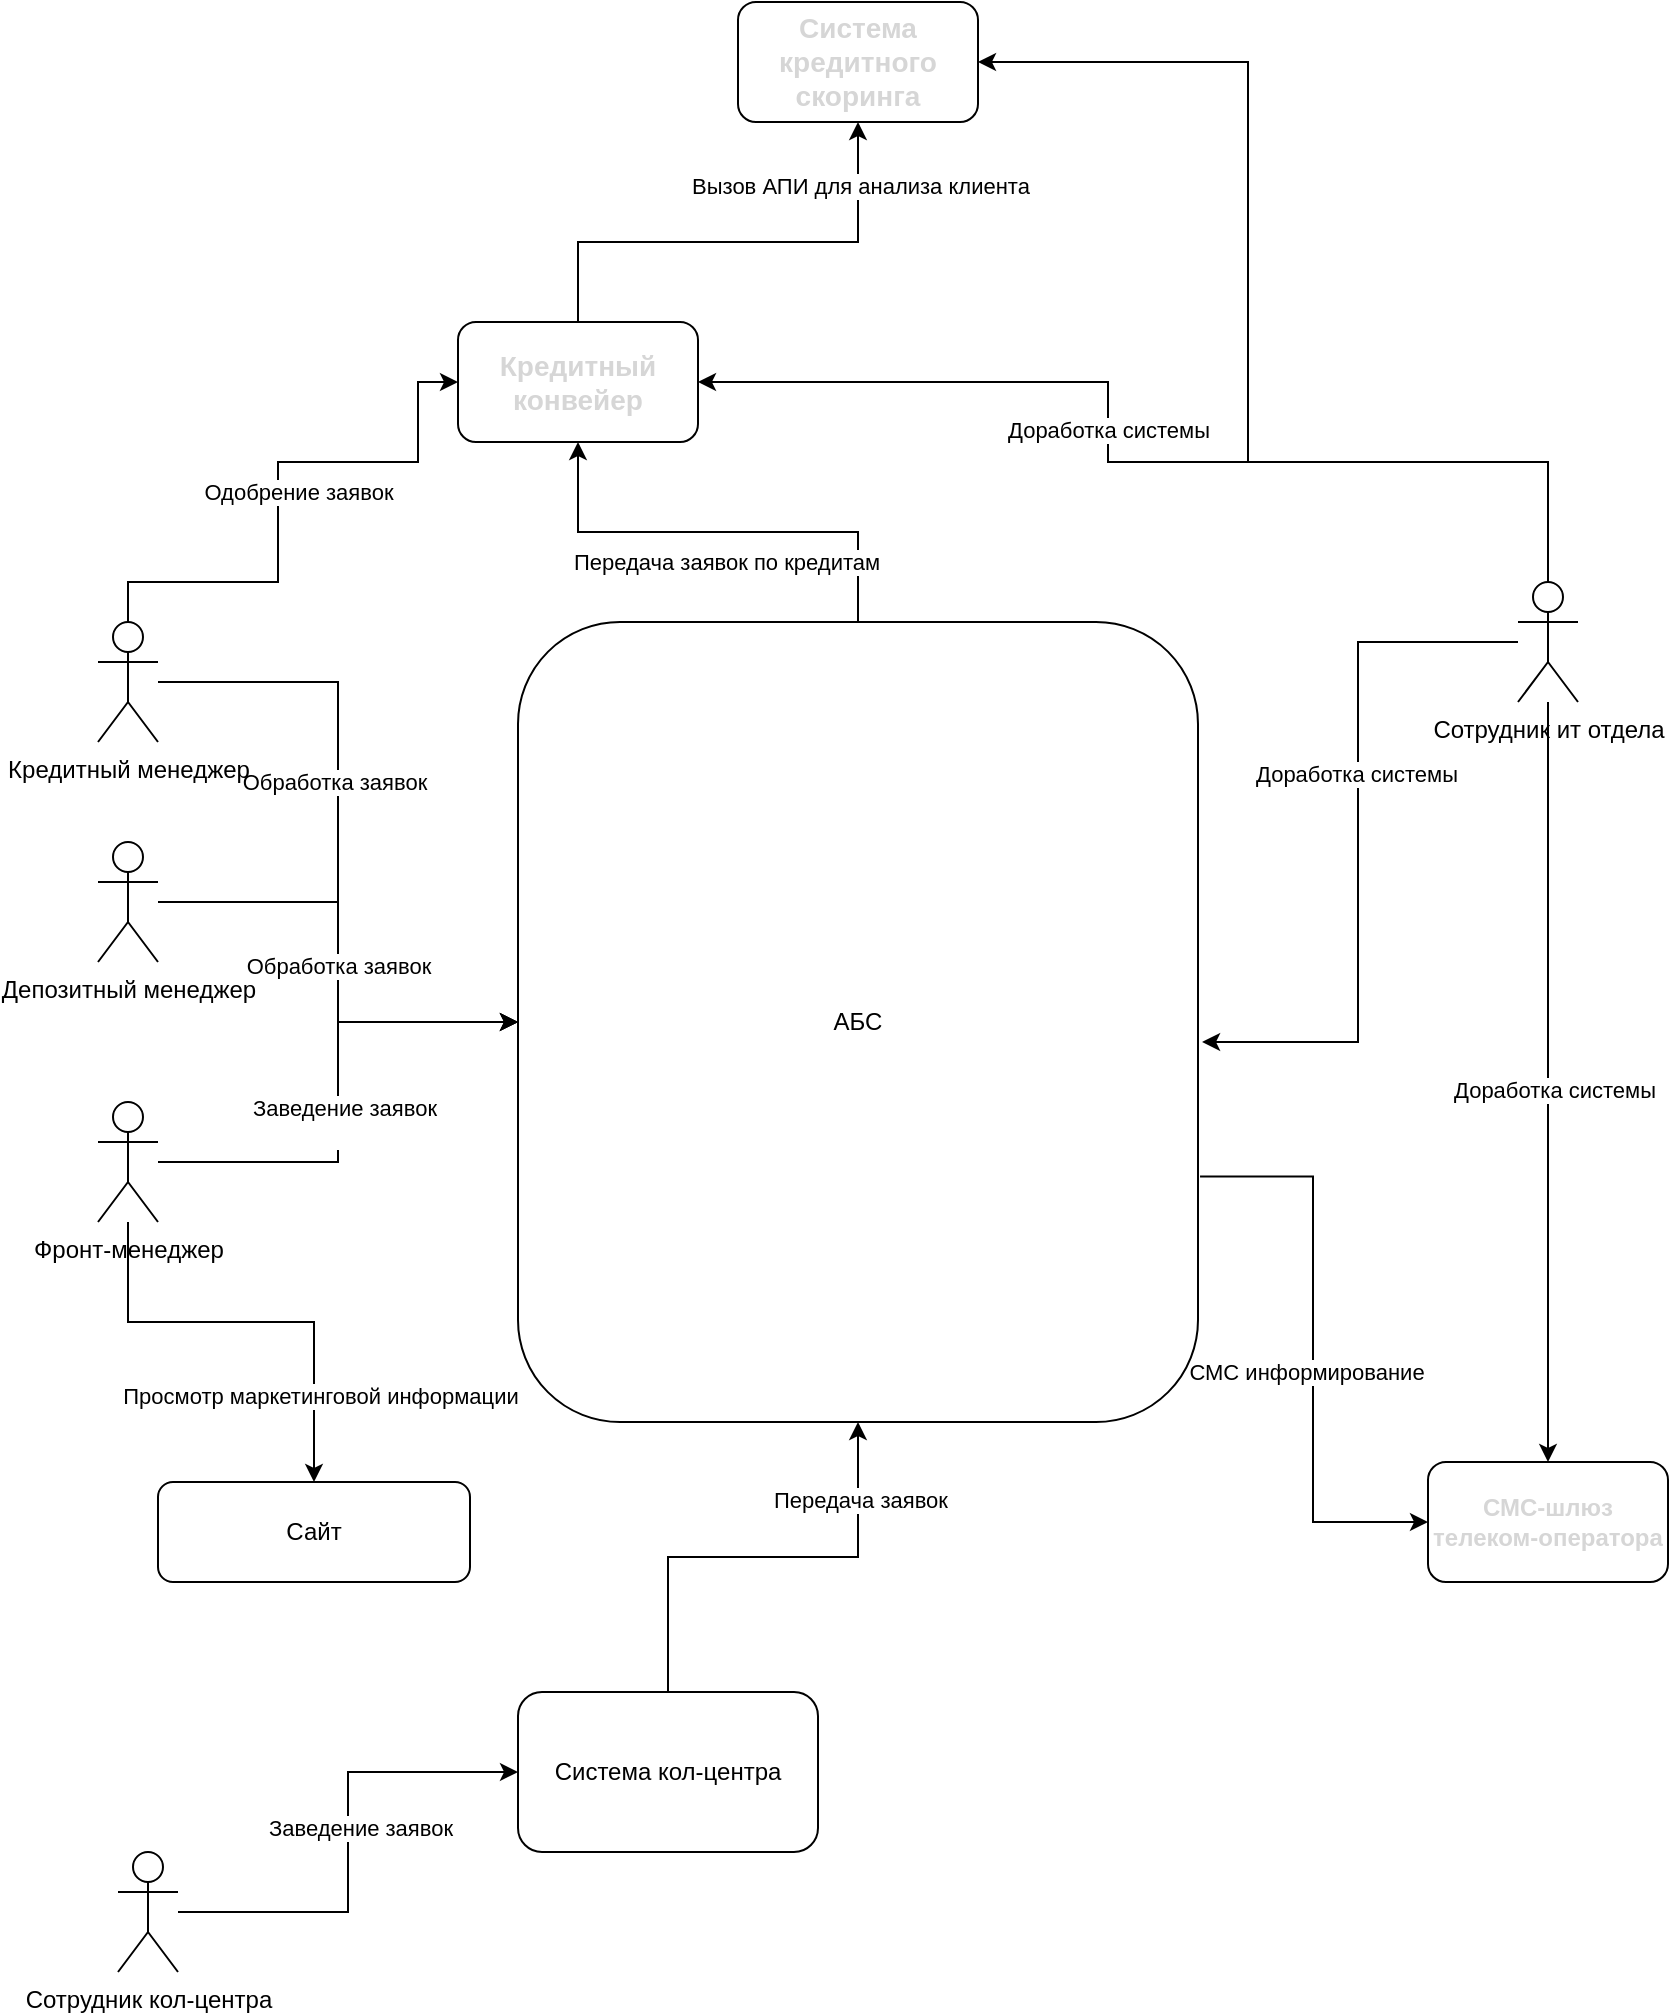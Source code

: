 <mxfile version="27.0.9">
  <diagram name="Страница — 1" id="k1V9u2cRAjEsnUNy4prw">
    <mxGraphModel dx="2025" dy="2083" grid="1" gridSize="10" guides="1" tooltips="1" connect="1" arrows="1" fold="1" page="1" pageScale="1" pageWidth="827" pageHeight="1169" math="0" shadow="0">
      <root>
        <mxCell id="0" />
        <mxCell id="1" parent="0" />
        <mxCell id="a4DZ9cBPCvFceiV7oDwn-28" style="edgeStyle=orthogonalEdgeStyle;rounded=0;orthogonalLoop=1;jettySize=auto;html=1;entryX=0;entryY=0.5;entryDx=0;entryDy=0;exitX=1.003;exitY=0.693;exitDx=0;exitDy=0;exitPerimeter=0;" edge="1" parent="1" source="a4DZ9cBPCvFceiV7oDwn-1" target="a4DZ9cBPCvFceiV7oDwn-27">
          <mxGeometry relative="1" as="geometry" />
        </mxCell>
        <mxCell id="a4DZ9cBPCvFceiV7oDwn-29" value="СМС информирование" style="edgeLabel;html=1;align=center;verticalAlign=middle;resizable=0;points=[];" vertex="1" connectable="0" parent="a4DZ9cBPCvFceiV7oDwn-28">
          <mxGeometry x="0.078" y="-4" relative="1" as="geometry">
            <mxPoint as="offset" />
          </mxGeometry>
        </mxCell>
        <mxCell id="a4DZ9cBPCvFceiV7oDwn-42" style="edgeStyle=orthogonalEdgeStyle;rounded=0;orthogonalLoop=1;jettySize=auto;html=1;" edge="1" parent="1" source="a4DZ9cBPCvFceiV7oDwn-1" target="a4DZ9cBPCvFceiV7oDwn-39">
          <mxGeometry relative="1" as="geometry" />
        </mxCell>
        <mxCell id="a4DZ9cBPCvFceiV7oDwn-43" value="Передача заявок по кредитам" style="edgeLabel;html=1;align=center;verticalAlign=middle;resizable=0;points=[];" vertex="1" connectable="0" parent="a4DZ9cBPCvFceiV7oDwn-42">
          <mxGeometry x="-0.035" y="-1" relative="1" as="geometry">
            <mxPoint y="16" as="offset" />
          </mxGeometry>
        </mxCell>
        <mxCell id="a4DZ9cBPCvFceiV7oDwn-1" value="АБС" style="rounded=1;whiteSpace=wrap;html=1;" vertex="1" parent="1">
          <mxGeometry x="230" y="40" width="340" height="400" as="geometry" />
        </mxCell>
        <mxCell id="a4DZ9cBPCvFceiV7oDwn-11" style="edgeStyle=orthogonalEdgeStyle;rounded=0;orthogonalLoop=1;jettySize=auto;html=1;entryX=0;entryY=0.5;entryDx=0;entryDy=0;" edge="1" parent="1" source="a4DZ9cBPCvFceiV7oDwn-2" target="a4DZ9cBPCvFceiV7oDwn-1">
          <mxGeometry relative="1" as="geometry" />
        </mxCell>
        <mxCell id="a4DZ9cBPCvFceiV7oDwn-12" value="Заведение заявок&lt;div&gt;&lt;br&gt;&lt;/div&gt;" style="edgeLabel;html=1;align=center;verticalAlign=middle;resizable=0;points=[];" vertex="1" connectable="0" parent="a4DZ9cBPCvFceiV7oDwn-11">
          <mxGeometry x="-0.093" y="-3" relative="1" as="geometry">
            <mxPoint y="3" as="offset" />
          </mxGeometry>
        </mxCell>
        <mxCell id="a4DZ9cBPCvFceiV7oDwn-34" style="edgeStyle=orthogonalEdgeStyle;rounded=0;orthogonalLoop=1;jettySize=auto;html=1;entryX=0.5;entryY=0;entryDx=0;entryDy=0;" edge="1" parent="1" source="a4DZ9cBPCvFceiV7oDwn-2" target="a4DZ9cBPCvFceiV7oDwn-32">
          <mxGeometry relative="1" as="geometry">
            <Array as="points">
              <mxPoint x="35" y="390" />
              <mxPoint x="128" y="390" />
            </Array>
          </mxGeometry>
        </mxCell>
        <mxCell id="a4DZ9cBPCvFceiV7oDwn-35" value="Просмотр маркетинговой информации" style="edgeLabel;html=1;align=center;verticalAlign=middle;resizable=0;points=[];" vertex="1" connectable="0" parent="a4DZ9cBPCvFceiV7oDwn-34">
          <mxGeometry x="0.614" y="3" relative="1" as="geometry">
            <mxPoint as="offset" />
          </mxGeometry>
        </mxCell>
        <mxCell id="a4DZ9cBPCvFceiV7oDwn-2" value="Фронт-менеджер" style="shape=umlActor;verticalLabelPosition=bottom;verticalAlign=top;html=1;outlineConnect=0;" vertex="1" parent="1">
          <mxGeometry x="20" y="280" width="30" height="60" as="geometry" />
        </mxCell>
        <mxCell id="a4DZ9cBPCvFceiV7oDwn-13" style="edgeStyle=orthogonalEdgeStyle;rounded=0;orthogonalLoop=1;jettySize=auto;html=1;entryX=0;entryY=0.5;entryDx=0;entryDy=0;" edge="1" parent="1" source="a4DZ9cBPCvFceiV7oDwn-3" target="a4DZ9cBPCvFceiV7oDwn-1">
          <mxGeometry relative="1" as="geometry" />
        </mxCell>
        <mxCell id="a4DZ9cBPCvFceiV7oDwn-17" value="Обработка заявок" style="edgeLabel;html=1;align=center;verticalAlign=middle;resizable=0;points=[];" vertex="1" connectable="0" parent="a4DZ9cBPCvFceiV7oDwn-13">
          <mxGeometry x="-0.014" y="-2" relative="1" as="geometry">
            <mxPoint y="-33" as="offset" />
          </mxGeometry>
        </mxCell>
        <mxCell id="a4DZ9cBPCvFceiV7oDwn-40" style="edgeStyle=orthogonalEdgeStyle;rounded=0;orthogonalLoop=1;jettySize=auto;html=1;entryX=0;entryY=0.5;entryDx=0;entryDy=0;" edge="1" parent="1" source="a4DZ9cBPCvFceiV7oDwn-3" target="a4DZ9cBPCvFceiV7oDwn-39">
          <mxGeometry relative="1" as="geometry">
            <Array as="points">
              <mxPoint x="35" y="20" />
              <mxPoint x="110" y="20" />
              <mxPoint x="110" y="-40" />
              <mxPoint x="180" y="-40" />
              <mxPoint x="180" y="-80" />
            </Array>
          </mxGeometry>
        </mxCell>
        <mxCell id="a4DZ9cBPCvFceiV7oDwn-41" value="Одобрение заявок" style="edgeLabel;html=1;align=center;verticalAlign=middle;resizable=0;points=[];" vertex="1" connectable="0" parent="a4DZ9cBPCvFceiV7oDwn-40">
          <mxGeometry x="0.153" y="1" relative="1" as="geometry">
            <mxPoint y="16" as="offset" />
          </mxGeometry>
        </mxCell>
        <mxCell id="a4DZ9cBPCvFceiV7oDwn-3" value="Кредитный менеджер" style="shape=umlActor;verticalLabelPosition=bottom;verticalAlign=top;html=1;outlineConnect=0;" vertex="1" parent="1">
          <mxGeometry x="20" y="40" width="30" height="60" as="geometry" />
        </mxCell>
        <mxCell id="a4DZ9cBPCvFceiV7oDwn-18" style="edgeStyle=orthogonalEdgeStyle;rounded=0;orthogonalLoop=1;jettySize=auto;html=1;entryX=0;entryY=0.5;entryDx=0;entryDy=0;" edge="1" parent="1" source="a4DZ9cBPCvFceiV7oDwn-4" target="a4DZ9cBPCvFceiV7oDwn-1">
          <mxGeometry relative="1" as="geometry" />
        </mxCell>
        <mxCell id="a4DZ9cBPCvFceiV7oDwn-19" value="Обработка заявок" style="edgeLabel;html=1;align=center;verticalAlign=middle;resizable=0;points=[];" vertex="1" connectable="0" parent="a4DZ9cBPCvFceiV7oDwn-18">
          <mxGeometry x="0.011" relative="1" as="geometry">
            <mxPoint as="offset" />
          </mxGeometry>
        </mxCell>
        <mxCell id="a4DZ9cBPCvFceiV7oDwn-4" value="Депозитный менеджер" style="shape=umlActor;verticalLabelPosition=bottom;verticalAlign=top;html=1;outlineConnect=0;" vertex="1" parent="1">
          <mxGeometry x="20" y="150" width="30" height="60" as="geometry" />
        </mxCell>
        <mxCell id="a4DZ9cBPCvFceiV7oDwn-23" style="edgeStyle=orthogonalEdgeStyle;rounded=0;orthogonalLoop=1;jettySize=auto;html=1;entryX=0;entryY=0.5;entryDx=0;entryDy=0;" edge="1" parent="1" source="a4DZ9cBPCvFceiV7oDwn-6" target="a4DZ9cBPCvFceiV7oDwn-22">
          <mxGeometry relative="1" as="geometry" />
        </mxCell>
        <mxCell id="a4DZ9cBPCvFceiV7oDwn-24" value="Заведение заявок" style="edgeLabel;html=1;align=center;verticalAlign=middle;resizable=0;points=[];" vertex="1" connectable="0" parent="a4DZ9cBPCvFceiV7oDwn-23">
          <mxGeometry x="0.059" y="-6" relative="1" as="geometry">
            <mxPoint as="offset" />
          </mxGeometry>
        </mxCell>
        <mxCell id="a4DZ9cBPCvFceiV7oDwn-6" value="Сотрудник кол-центра" style="shape=umlActor;verticalLabelPosition=bottom;verticalAlign=top;html=1;outlineConnect=0;" vertex="1" parent="1">
          <mxGeometry x="30" y="655" width="30" height="60" as="geometry" />
        </mxCell>
        <mxCell id="a4DZ9cBPCvFceiV7oDwn-20" style="edgeStyle=orthogonalEdgeStyle;rounded=0;orthogonalLoop=1;jettySize=auto;html=1;entryX=1.006;entryY=0.525;entryDx=0;entryDy=0;entryPerimeter=0;" edge="1" parent="1" source="a4DZ9cBPCvFceiV7oDwn-7" target="a4DZ9cBPCvFceiV7oDwn-1">
          <mxGeometry relative="1" as="geometry" />
        </mxCell>
        <mxCell id="a4DZ9cBPCvFceiV7oDwn-21" value="Доработка системы" style="edgeLabel;html=1;align=center;verticalAlign=middle;resizable=0;points=[];" vertex="1" connectable="0" parent="a4DZ9cBPCvFceiV7oDwn-20">
          <mxGeometry x="-0.183" y="-1" relative="1" as="geometry">
            <mxPoint as="offset" />
          </mxGeometry>
        </mxCell>
        <mxCell id="a4DZ9cBPCvFceiV7oDwn-30" style="edgeStyle=orthogonalEdgeStyle;rounded=0;orthogonalLoop=1;jettySize=auto;html=1;entryX=0.5;entryY=0;entryDx=0;entryDy=0;" edge="1" parent="1" source="a4DZ9cBPCvFceiV7oDwn-7" target="a4DZ9cBPCvFceiV7oDwn-27">
          <mxGeometry relative="1" as="geometry" />
        </mxCell>
        <mxCell id="a4DZ9cBPCvFceiV7oDwn-31" value="Доработка системы" style="edgeLabel;html=1;align=center;verticalAlign=middle;resizable=0;points=[];" vertex="1" connectable="0" parent="a4DZ9cBPCvFceiV7oDwn-30">
          <mxGeometry x="0.021" y="3" relative="1" as="geometry">
            <mxPoint as="offset" />
          </mxGeometry>
        </mxCell>
        <mxCell id="a4DZ9cBPCvFceiV7oDwn-44" style="edgeStyle=orthogonalEdgeStyle;rounded=0;orthogonalLoop=1;jettySize=auto;html=1;entryX=1;entryY=0.5;entryDx=0;entryDy=0;" edge="1" parent="1" source="a4DZ9cBPCvFceiV7oDwn-7" target="a4DZ9cBPCvFceiV7oDwn-39">
          <mxGeometry relative="1" as="geometry">
            <Array as="points">
              <mxPoint x="745" y="-40" />
              <mxPoint x="525" y="-40" />
              <mxPoint x="525" y="-80" />
            </Array>
          </mxGeometry>
        </mxCell>
        <mxCell id="a4DZ9cBPCvFceiV7oDwn-45" value="Доработка системы" style="edgeLabel;html=1;align=center;verticalAlign=middle;resizable=0;points=[];" vertex="1" connectable="0" parent="a4DZ9cBPCvFceiV7oDwn-44">
          <mxGeometry x="0.128" relative="1" as="geometry">
            <mxPoint as="offset" />
          </mxGeometry>
        </mxCell>
        <mxCell id="a4DZ9cBPCvFceiV7oDwn-49" style="edgeStyle=orthogonalEdgeStyle;rounded=0;orthogonalLoop=1;jettySize=auto;html=1;entryX=1;entryY=0.5;entryDx=0;entryDy=0;" edge="1" parent="1" source="a4DZ9cBPCvFceiV7oDwn-7" target="a4DZ9cBPCvFceiV7oDwn-46">
          <mxGeometry relative="1" as="geometry">
            <Array as="points">
              <mxPoint x="745" y="-40" />
              <mxPoint x="595" y="-40" />
              <mxPoint x="595" y="-240" />
            </Array>
          </mxGeometry>
        </mxCell>
        <mxCell id="a4DZ9cBPCvFceiV7oDwn-7" value="Сотрудник ит отдела" style="shape=umlActor;verticalLabelPosition=bottom;verticalAlign=top;html=1;outlineConnect=0;" vertex="1" parent="1">
          <mxGeometry x="730" y="20" width="30" height="60" as="geometry" />
        </mxCell>
        <mxCell id="a4DZ9cBPCvFceiV7oDwn-25" style="edgeStyle=orthogonalEdgeStyle;rounded=0;orthogonalLoop=1;jettySize=auto;html=1;" edge="1" parent="1" source="a4DZ9cBPCvFceiV7oDwn-22" target="a4DZ9cBPCvFceiV7oDwn-1">
          <mxGeometry relative="1" as="geometry" />
        </mxCell>
        <mxCell id="a4DZ9cBPCvFceiV7oDwn-26" value="Передача заявок" style="edgeLabel;html=1;align=center;verticalAlign=middle;resizable=0;points=[];" vertex="1" connectable="0" parent="a4DZ9cBPCvFceiV7oDwn-25">
          <mxGeometry x="0.661" y="-1" relative="1" as="geometry">
            <mxPoint as="offset" />
          </mxGeometry>
        </mxCell>
        <mxCell id="a4DZ9cBPCvFceiV7oDwn-22" value="Система кол-центра" style="rounded=1;whiteSpace=wrap;html=1;" vertex="1" parent="1">
          <mxGeometry x="230" y="575" width="150" height="80" as="geometry" />
        </mxCell>
        <mxCell id="a4DZ9cBPCvFceiV7oDwn-27" value="&lt;strong style=&quot;white-space-collapse: preserve-breaks; box-sizing: inherit; caret-color: rgb(214, 214, 214); color: rgb(214, 214, 214); font-family: &amp;quot;YS Text&amp;quot;, sans-serif; text-align: left;&quot;&gt;&lt;font&gt;СМС-шлюз телеком-оператора&lt;/font&gt;&lt;/strong&gt;" style="rounded=1;whiteSpace=wrap;html=1;" vertex="1" parent="1">
          <mxGeometry x="685" y="460" width="120" height="60" as="geometry" />
        </mxCell>
        <mxCell id="a4DZ9cBPCvFceiV7oDwn-32" value="Сайт" style="rounded=1;whiteSpace=wrap;html=1;" vertex="1" parent="1">
          <mxGeometry x="50" y="470" width="156" height="50" as="geometry" />
        </mxCell>
        <mxCell id="a4DZ9cBPCvFceiV7oDwn-47" style="edgeStyle=orthogonalEdgeStyle;rounded=0;orthogonalLoop=1;jettySize=auto;html=1;" edge="1" parent="1" source="a4DZ9cBPCvFceiV7oDwn-39" target="a4DZ9cBPCvFceiV7oDwn-46">
          <mxGeometry relative="1" as="geometry">
            <Array as="points">
              <mxPoint x="260" y="-150" />
              <mxPoint x="400" y="-150" />
            </Array>
          </mxGeometry>
        </mxCell>
        <mxCell id="a4DZ9cBPCvFceiV7oDwn-48" value="Вызов АПИ для анализа клиента" style="edgeLabel;html=1;align=center;verticalAlign=middle;resizable=0;points=[];" vertex="1" connectable="0" parent="a4DZ9cBPCvFceiV7oDwn-47">
          <mxGeometry x="0.733" y="-1" relative="1" as="geometry">
            <mxPoint as="offset" />
          </mxGeometry>
        </mxCell>
        <mxCell id="a4DZ9cBPCvFceiV7oDwn-39" value="&lt;strong style=&quot;white-space-collapse: preserve-breaks; box-sizing: inherit; caret-color: rgb(214, 214, 214); color: rgb(214, 214, 214); font-family: &amp;quot;YS Text&amp;quot;, sans-serif; text-align: left;&quot;&gt;&lt;font style=&quot;font-size: 14px;&quot;&gt;Кредитный конвейер&lt;/font&gt;&lt;/strong&gt;" style="rounded=1;whiteSpace=wrap;html=1;" vertex="1" parent="1">
          <mxGeometry x="200" y="-110" width="120" height="60" as="geometry" />
        </mxCell>
        <mxCell id="a4DZ9cBPCvFceiV7oDwn-46" value="&lt;strong style=&quot;box-sizing: inherit; caret-color: rgb(214, 214, 214); color: rgb(214, 214, 214); font-family: &amp;quot;YS Text&amp;quot;, sans-serif; text-align: left; white-space-collapse: preserve-breaks;&quot;&gt;&lt;font style=&quot;font-size: 14px;&quot;&gt;Система кредитного скоринга&lt;/font&gt;&lt;/strong&gt;" style="rounded=1;whiteSpace=wrap;html=1;" vertex="1" parent="1">
          <mxGeometry x="340" y="-270" width="120" height="60" as="geometry" />
        </mxCell>
      </root>
    </mxGraphModel>
  </diagram>
</mxfile>
